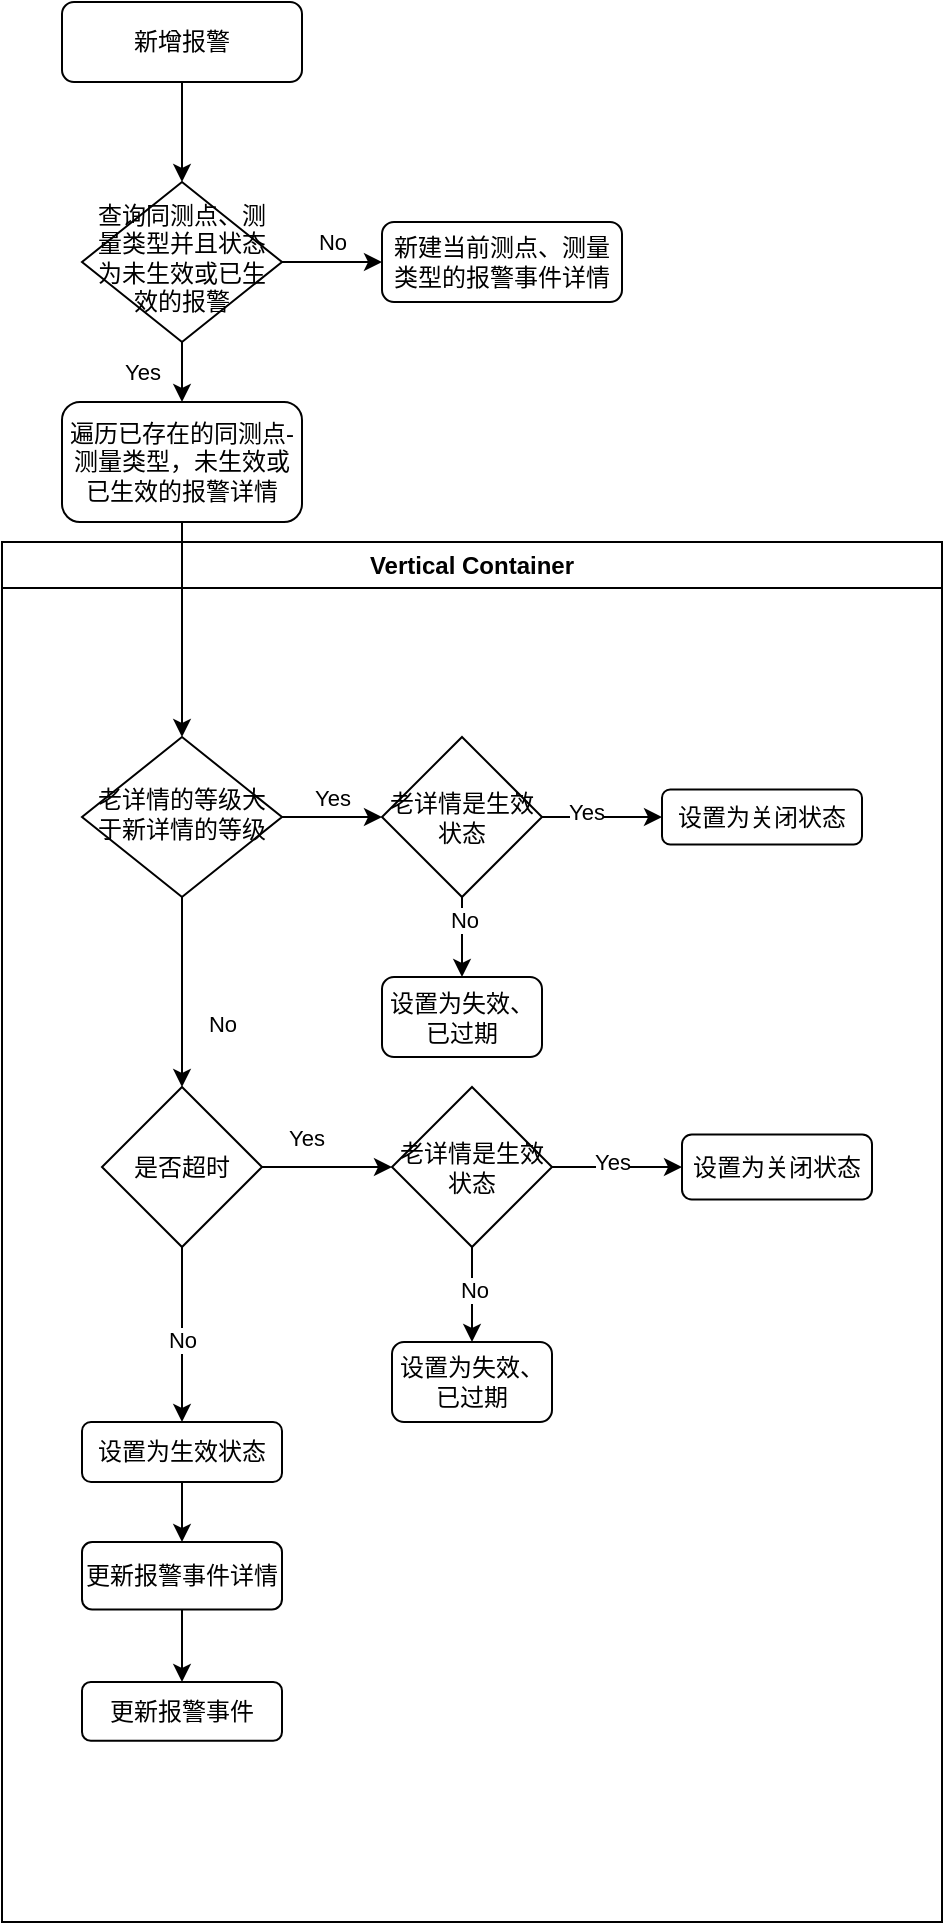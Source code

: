 <mxfile version="21.6.5" type="github">
  <diagram id="C5RBs43oDa-KdzZeNtuy" name="Page-1">
    <mxGraphModel dx="820" dy="949" grid="1" gridSize="10" guides="1" tooltips="1" connect="1" arrows="1" fold="1" page="1" pageScale="1" pageWidth="827" pageHeight="1169" math="0" shadow="0">
      <root>
        <mxCell id="WIyWlLk6GJQsqaUBKTNV-0" />
        <mxCell id="WIyWlLk6GJQsqaUBKTNV-1" parent="WIyWlLk6GJQsqaUBKTNV-0" />
        <mxCell id="WIyWlLk6GJQsqaUBKTNV-2" value="" style="rounded=0;html=1;jettySize=auto;orthogonalLoop=1;fontSize=11;endArrow=classic;endFill=1;strokeWidth=1;shadow=0;labelBackgroundColor=none;edgeStyle=orthogonalEdgeStyle;" parent="WIyWlLk6GJQsqaUBKTNV-1" source="WIyWlLk6GJQsqaUBKTNV-3" target="WIyWlLk6GJQsqaUBKTNV-6" edge="1">
          <mxGeometry relative="1" as="geometry" />
        </mxCell>
        <mxCell id="WIyWlLk6GJQsqaUBKTNV-3" value="新增报警" style="rounded=1;whiteSpace=wrap;html=1;fontSize=12;glass=0;strokeWidth=1;shadow=0;" parent="WIyWlLk6GJQsqaUBKTNV-1" vertex="1">
          <mxGeometry x="160" y="80" width="120" height="40" as="geometry" />
        </mxCell>
        <mxCell id="WIyWlLk6GJQsqaUBKTNV-4" value="Yes" style="rounded=0;html=1;jettySize=auto;orthogonalLoop=1;fontSize=11;endArrow=classic;endFill=1;strokeWidth=1;shadow=0;labelBackgroundColor=none;edgeStyle=orthogonalEdgeStyle;entryX=0.5;entryY=0;entryDx=0;entryDy=0;" parent="WIyWlLk6GJQsqaUBKTNV-1" source="WIyWlLk6GJQsqaUBKTNV-6" target="29gexGZSZ9uPs4J3_abL-1" edge="1">
          <mxGeometry y="20" relative="1" as="geometry">
            <mxPoint as="offset" />
          </mxGeometry>
        </mxCell>
        <mxCell id="WIyWlLk6GJQsqaUBKTNV-5" value="No" style="edgeStyle=orthogonalEdgeStyle;rounded=0;html=1;jettySize=auto;orthogonalLoop=1;fontSize=11;endArrow=classic;endFill=1;strokeWidth=1;shadow=0;labelBackgroundColor=none;" parent="WIyWlLk6GJQsqaUBKTNV-1" source="WIyWlLk6GJQsqaUBKTNV-6" target="WIyWlLk6GJQsqaUBKTNV-7" edge="1">
          <mxGeometry y="10" relative="1" as="geometry">
            <mxPoint as="offset" />
          </mxGeometry>
        </mxCell>
        <mxCell id="WIyWlLk6GJQsqaUBKTNV-6" value="查询同测点、测量类型并且状态为未生效或已生效的报警" style="rhombus;whiteSpace=wrap;html=1;shadow=0;fontFamily=Helvetica;fontSize=12;align=center;strokeWidth=1;spacing=6;spacingTop=-4;" parent="WIyWlLk6GJQsqaUBKTNV-1" vertex="1">
          <mxGeometry x="170" y="170" width="100" height="80" as="geometry" />
        </mxCell>
        <mxCell id="WIyWlLk6GJQsqaUBKTNV-7" value="新建当前测点、测量类型的报警事件详情" style="rounded=1;whiteSpace=wrap;html=1;fontSize=12;glass=0;strokeWidth=1;shadow=0;" parent="WIyWlLk6GJQsqaUBKTNV-1" vertex="1">
          <mxGeometry x="320" y="190" width="120" height="40" as="geometry" />
        </mxCell>
        <mxCell id="29gexGZSZ9uPs4J3_abL-1" value="遍历已存在的同测点-测量类型，未生效或已生效的报警详情" style="rounded=1;whiteSpace=wrap;html=1;" vertex="1" parent="WIyWlLk6GJQsqaUBKTNV-1">
          <mxGeometry x="160" y="280" width="120" height="60" as="geometry" />
        </mxCell>
        <mxCell id="29gexGZSZ9uPs4J3_abL-17" value="Vertical Container" style="swimlane;whiteSpace=wrap;html=1;" vertex="1" parent="WIyWlLk6GJQsqaUBKTNV-1">
          <mxGeometry x="130" y="350" width="470" height="690" as="geometry" />
        </mxCell>
        <mxCell id="WIyWlLk6GJQsqaUBKTNV-10" value="老详情的等级大于新详情的等级" style="rhombus;whiteSpace=wrap;html=1;shadow=0;fontFamily=Helvetica;fontSize=12;align=center;strokeWidth=1;spacing=6;spacingTop=-4;" parent="29gexGZSZ9uPs4J3_abL-17" vertex="1">
          <mxGeometry x="40" y="97.5" width="100" height="80" as="geometry" />
        </mxCell>
        <mxCell id="29gexGZSZ9uPs4J3_abL-6" value="老详情是生效状态" style="rhombus;whiteSpace=wrap;html=1;" vertex="1" parent="29gexGZSZ9uPs4J3_abL-17">
          <mxGeometry x="190" y="97.5" width="80" height="80" as="geometry" />
        </mxCell>
        <mxCell id="WIyWlLk6GJQsqaUBKTNV-9" value="Yes" style="edgeStyle=orthogonalEdgeStyle;rounded=0;html=1;jettySize=auto;orthogonalLoop=1;fontSize=11;endArrow=classic;endFill=1;strokeWidth=1;shadow=0;labelBackgroundColor=none;entryX=0;entryY=0.5;entryDx=0;entryDy=0;" parent="29gexGZSZ9uPs4J3_abL-17" source="WIyWlLk6GJQsqaUBKTNV-10" target="29gexGZSZ9uPs4J3_abL-6" edge="1">
          <mxGeometry y="10" relative="1" as="geometry">
            <mxPoint as="offset" />
            <mxPoint x="190" y="137.5" as="targetPoint" />
          </mxGeometry>
        </mxCell>
        <mxCell id="29gexGZSZ9uPs4J3_abL-7" value="设置为关闭状态" style="rounded=1;whiteSpace=wrap;html=1;" vertex="1" parent="29gexGZSZ9uPs4J3_abL-17">
          <mxGeometry x="330" y="123.75" width="100" height="27.5" as="geometry" />
        </mxCell>
        <mxCell id="29gexGZSZ9uPs4J3_abL-8" value="" style="edgeStyle=orthogonalEdgeStyle;rounded=0;orthogonalLoop=1;jettySize=auto;html=1;" edge="1" parent="29gexGZSZ9uPs4J3_abL-17" source="29gexGZSZ9uPs4J3_abL-6" target="29gexGZSZ9uPs4J3_abL-7">
          <mxGeometry relative="1" as="geometry" />
        </mxCell>
        <mxCell id="29gexGZSZ9uPs4J3_abL-9" value="Yes" style="edgeLabel;html=1;align=center;verticalAlign=middle;resizable=0;points=[];" vertex="1" connectable="0" parent="29gexGZSZ9uPs4J3_abL-8">
          <mxGeometry x="-0.26" y="3" relative="1" as="geometry">
            <mxPoint as="offset" />
          </mxGeometry>
        </mxCell>
        <mxCell id="29gexGZSZ9uPs4J3_abL-10" value="设置为失效、已过期" style="rounded=1;whiteSpace=wrap;html=1;" vertex="1" parent="29gexGZSZ9uPs4J3_abL-17">
          <mxGeometry x="190" y="217.5" width="80" height="40" as="geometry" />
        </mxCell>
        <mxCell id="29gexGZSZ9uPs4J3_abL-11" value="" style="edgeStyle=orthogonalEdgeStyle;rounded=0;orthogonalLoop=1;jettySize=auto;html=1;" edge="1" parent="29gexGZSZ9uPs4J3_abL-17" source="29gexGZSZ9uPs4J3_abL-6" target="29gexGZSZ9uPs4J3_abL-10">
          <mxGeometry relative="1" as="geometry" />
        </mxCell>
        <mxCell id="29gexGZSZ9uPs4J3_abL-12" value="No" style="edgeLabel;html=1;align=center;verticalAlign=middle;resizable=0;points=[];" vertex="1" connectable="0" parent="29gexGZSZ9uPs4J3_abL-11">
          <mxGeometry x="-0.459" y="1" relative="1" as="geometry">
            <mxPoint as="offset" />
          </mxGeometry>
        </mxCell>
        <mxCell id="29gexGZSZ9uPs4J3_abL-31" value="" style="edgeStyle=orthogonalEdgeStyle;rounded=0;orthogonalLoop=1;jettySize=auto;html=1;" edge="1" parent="29gexGZSZ9uPs4J3_abL-17" source="29gexGZSZ9uPs4J3_abL-13" target="29gexGZSZ9uPs4J3_abL-30">
          <mxGeometry relative="1" as="geometry" />
        </mxCell>
        <mxCell id="29gexGZSZ9uPs4J3_abL-32" value="No" style="edgeLabel;html=1;align=center;verticalAlign=middle;resizable=0;points=[];" vertex="1" connectable="0" parent="29gexGZSZ9uPs4J3_abL-31">
          <mxGeometry x="-0.691" y="2" relative="1" as="geometry">
            <mxPoint x="-2" y="33" as="offset" />
          </mxGeometry>
        </mxCell>
        <mxCell id="29gexGZSZ9uPs4J3_abL-13" value="是否超时" style="rhombus;whiteSpace=wrap;html=1;" vertex="1" parent="29gexGZSZ9uPs4J3_abL-17">
          <mxGeometry x="50" y="272.5" width="80" height="80" as="geometry" />
        </mxCell>
        <mxCell id="WIyWlLk6GJQsqaUBKTNV-8" value="No" style="rounded=0;html=1;jettySize=auto;orthogonalLoop=1;fontSize=11;endArrow=classic;endFill=1;strokeWidth=1;shadow=0;labelBackgroundColor=none;edgeStyle=orthogonalEdgeStyle;" parent="29gexGZSZ9uPs4J3_abL-17" source="WIyWlLk6GJQsqaUBKTNV-10" target="29gexGZSZ9uPs4J3_abL-13" edge="1">
          <mxGeometry x="0.333" y="20" relative="1" as="geometry">
            <mxPoint as="offset" />
            <mxPoint x="90" y="227.5" as="targetPoint" />
          </mxGeometry>
        </mxCell>
        <mxCell id="29gexGZSZ9uPs4J3_abL-15" value="" style="edgeStyle=orthogonalEdgeStyle;rounded=0;orthogonalLoop=1;jettySize=auto;html=1;entryX=0;entryY=0.5;entryDx=0;entryDy=0;" edge="1" parent="29gexGZSZ9uPs4J3_abL-17" source="29gexGZSZ9uPs4J3_abL-13" target="29gexGZSZ9uPs4J3_abL-18">
          <mxGeometry relative="1" as="geometry">
            <mxPoint x="190" y="312.5" as="targetPoint" />
          </mxGeometry>
        </mxCell>
        <mxCell id="29gexGZSZ9uPs4J3_abL-16" value="Yes" style="edgeLabel;html=1;align=center;verticalAlign=middle;resizable=0;points=[];" vertex="1" connectable="0" parent="29gexGZSZ9uPs4J3_abL-15">
          <mxGeometry x="-0.438" y="-2" relative="1" as="geometry">
            <mxPoint x="3" y="-17" as="offset" />
          </mxGeometry>
        </mxCell>
        <mxCell id="29gexGZSZ9uPs4J3_abL-20" value="" style="edgeStyle=orthogonalEdgeStyle;rounded=0;orthogonalLoop=1;jettySize=auto;html=1;" edge="1" parent="29gexGZSZ9uPs4J3_abL-17" source="29gexGZSZ9uPs4J3_abL-18" target="29gexGZSZ9uPs4J3_abL-19">
          <mxGeometry relative="1" as="geometry" />
        </mxCell>
        <mxCell id="29gexGZSZ9uPs4J3_abL-21" value="Yes" style="edgeLabel;html=1;align=center;verticalAlign=middle;resizable=0;points=[];" vertex="1" connectable="0" parent="29gexGZSZ9uPs4J3_abL-20">
          <mxGeometry x="-0.099" y="3" relative="1" as="geometry">
            <mxPoint as="offset" />
          </mxGeometry>
        </mxCell>
        <mxCell id="29gexGZSZ9uPs4J3_abL-23" value="" style="edgeStyle=orthogonalEdgeStyle;rounded=0;orthogonalLoop=1;jettySize=auto;html=1;entryX=0.5;entryY=0;entryDx=0;entryDy=0;" edge="1" parent="29gexGZSZ9uPs4J3_abL-17" source="29gexGZSZ9uPs4J3_abL-18" target="29gexGZSZ9uPs4J3_abL-28">
          <mxGeometry relative="1" as="geometry">
            <mxPoint x="235" y="443" as="targetPoint" />
          </mxGeometry>
        </mxCell>
        <mxCell id="29gexGZSZ9uPs4J3_abL-24" value="No" style="edgeLabel;html=1;align=center;verticalAlign=middle;resizable=0;points=[];" vertex="1" connectable="0" parent="29gexGZSZ9uPs4J3_abL-23">
          <mxGeometry x="-0.124" y="1" relative="1" as="geometry">
            <mxPoint as="offset" />
          </mxGeometry>
        </mxCell>
        <mxCell id="29gexGZSZ9uPs4J3_abL-18" value="老详情是生效状态" style="rhombus;whiteSpace=wrap;html=1;" vertex="1" parent="29gexGZSZ9uPs4J3_abL-17">
          <mxGeometry x="195" y="272.5" width="80" height="80" as="geometry" />
        </mxCell>
        <mxCell id="29gexGZSZ9uPs4J3_abL-19" value="设置为关闭状态" style="rounded=1;whiteSpace=wrap;html=1;" vertex="1" parent="29gexGZSZ9uPs4J3_abL-17">
          <mxGeometry x="340" y="296.25" width="95" height="32.5" as="geometry" />
        </mxCell>
        <mxCell id="29gexGZSZ9uPs4J3_abL-28" value="设置为失效、已过期" style="rounded=1;whiteSpace=wrap;html=1;" vertex="1" parent="29gexGZSZ9uPs4J3_abL-17">
          <mxGeometry x="195" y="400" width="80" height="40" as="geometry" />
        </mxCell>
        <mxCell id="29gexGZSZ9uPs4J3_abL-34" value="" style="edgeStyle=orthogonalEdgeStyle;rounded=0;orthogonalLoop=1;jettySize=auto;html=1;" edge="1" parent="29gexGZSZ9uPs4J3_abL-17" source="29gexGZSZ9uPs4J3_abL-30" target="29gexGZSZ9uPs4J3_abL-33">
          <mxGeometry relative="1" as="geometry" />
        </mxCell>
        <mxCell id="29gexGZSZ9uPs4J3_abL-30" value="设置为生效状态" style="rounded=1;whiteSpace=wrap;html=1;" vertex="1" parent="29gexGZSZ9uPs4J3_abL-17">
          <mxGeometry x="40" y="440" width="100" height="30" as="geometry" />
        </mxCell>
        <mxCell id="29gexGZSZ9uPs4J3_abL-36" value="" style="edgeStyle=orthogonalEdgeStyle;rounded=0;orthogonalLoop=1;jettySize=auto;html=1;" edge="1" parent="29gexGZSZ9uPs4J3_abL-17" source="29gexGZSZ9uPs4J3_abL-33" target="29gexGZSZ9uPs4J3_abL-35">
          <mxGeometry relative="1" as="geometry" />
        </mxCell>
        <mxCell id="29gexGZSZ9uPs4J3_abL-33" value="更新报警事件详情" style="rounded=1;whiteSpace=wrap;html=1;" vertex="1" parent="29gexGZSZ9uPs4J3_abL-17">
          <mxGeometry x="40" y="500" width="100" height="33.75" as="geometry" />
        </mxCell>
        <mxCell id="29gexGZSZ9uPs4J3_abL-35" value="更新报警事件" style="rounded=1;whiteSpace=wrap;html=1;" vertex="1" parent="29gexGZSZ9uPs4J3_abL-17">
          <mxGeometry x="40" y="570" width="100" height="29.38" as="geometry" />
        </mxCell>
        <mxCell id="29gexGZSZ9uPs4J3_abL-5" style="edgeStyle=orthogonalEdgeStyle;rounded=0;orthogonalLoop=1;jettySize=auto;html=1;exitX=0.5;exitY=1;exitDx=0;exitDy=0;" edge="1" parent="WIyWlLk6GJQsqaUBKTNV-1" source="29gexGZSZ9uPs4J3_abL-1" target="WIyWlLk6GJQsqaUBKTNV-10">
          <mxGeometry relative="1" as="geometry">
            <mxPoint x="180.034" y="477.5" as="sourcePoint" />
          </mxGeometry>
        </mxCell>
      </root>
    </mxGraphModel>
  </diagram>
</mxfile>
